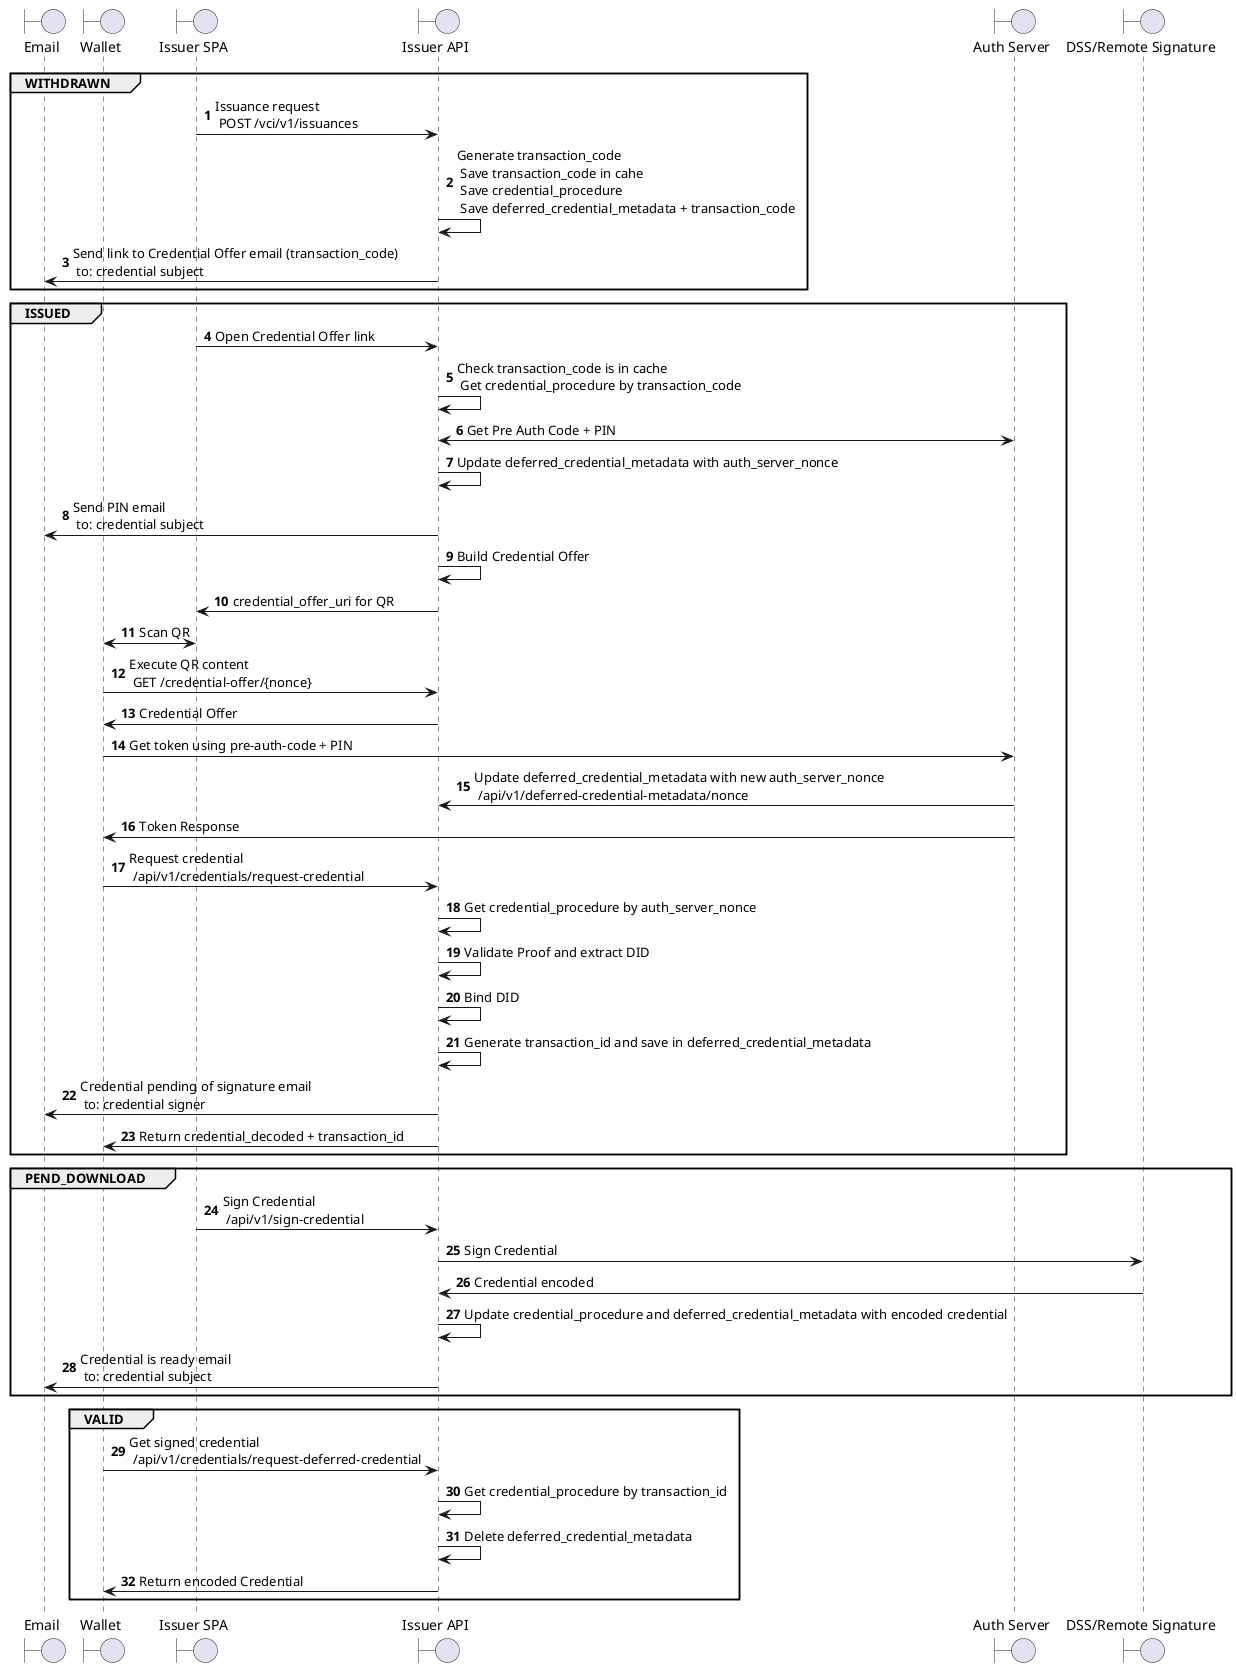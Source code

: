 @startuml
autonumber
boundary "Email" as email
boundary "Wallet" as wallet
boundary "Issuer SPA" as issuerSPA
boundary "Issuer API" as issuerVCI
boundary "Auth Server" as authserver
boundary "DSS/Remote Signature" as remoteSignature

group WITHDRAWN
    issuerSPA -> issuerVCI: Issuance request \n POST /vci/v1/issuances
    issuerVCI -> issuerVCI: Generate transaction_code \n Save transaction_code in cahe \n Save credential_procedure \n Save deferred_credential_metadata + transaction_code
    issuerVCI -> email: Send link to Credential Offer email (transaction_code) \n to: credential subject
end
group ISSUED
issuerSPA -> issuerVCI: Open Credential Offer link
issuerVCI -> issuerVCI: Check transaction_code is in cache \n Get credential_procedure by transaction_code
issuerVCI <-> authserver: Get Pre Auth Code + PIN
issuerVCI -> issuerVCI: Update deferred_credential_metadata with auth_server_nonce
issuerVCI -> email: Send PIN email \n to: credential subject
issuerVCI -> issuerVCI: Build Credential Offer
issuerVCI -> issuerSPA: credential_offer_uri for QR
wallet <-> issuerSPA: Scan QR
wallet -> issuerVCI: Execute QR content \n GET /credential-offer/{nonce}
issuerVCI -> wallet: Credential Offer
wallet -> authserver: Get token using pre-auth-code + PIN
authserver -> issuerVCI: Update deferred_credential_metadata with new auth_server_nonce \n /api/v1/deferred-credential-metadata/nonce
authserver -> wallet: Token Response
wallet -> issuerVCI: Request credential \n /api/v1/credentials/request-credential
issuerVCI -> issuerVCI: Get credential_procedure by auth_server_nonce
issuerVCI -> issuerVCI: Validate Proof and extract DID
issuerVCI -> issuerVCI: Bind DID
issuerVCI -> issuerVCI: Generate transaction_id and save in deferred_credential_metadata
issuerVCI -> email: Credential pending of signature email \n to: credential signer
issuerVCI -> wallet: Return credential_decoded + transaction_id
end
group PEND_DOWNLOAD
issuerSPA -> issuerVCI: Sign Credential \n /api/v1/sign-credential
issuerVCI -> remoteSignature: Sign Credential
remoteSignature -> issuerVCI: Credential encoded
issuerVCI -> issuerVCI: Update credential_procedure and deferred_credential_metadata with encoded credential
issuerVCI -> email: Credential is ready email \n to: credential subject
end
group VALID
wallet -> issuerVCI: Get signed credential \n /api/v1/credentials/request-deferred-credential
issuerVCI -> issuerVCI: Get credential_procedure by transaction_id
issuerVCI -> issuerVCI: Delete deferred_credential_metadata
issuerVCI -> wallet: Return encoded Credential
end

@enduml
